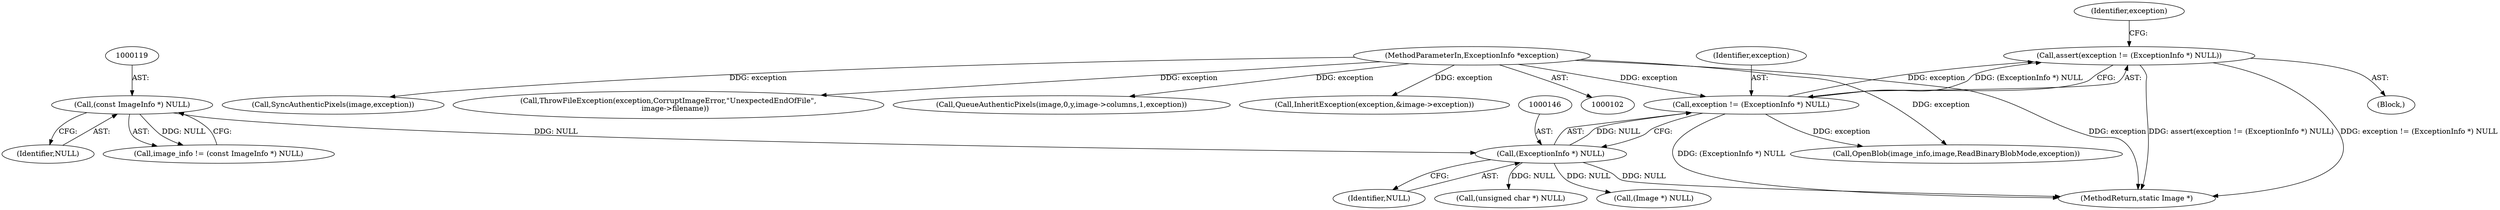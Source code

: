 digraph "0_ImageMagick_f6e9d0d9955e85bdd7540b251cd50d598dacc5e6_24@API" {
"1000142" [label="(Call,assert(exception != (ExceptionInfo *) NULL))"];
"1000143" [label="(Call,exception != (ExceptionInfo *) NULL)"];
"1000104" [label="(MethodParameterIn,ExceptionInfo *exception)"];
"1000145" [label="(Call,(ExceptionInfo *) NULL)"];
"1000118" [label="(Call,(const ImageInfo *) NULL)"];
"1000160" [label="(Call,OpenBlob(image_info,image,ReadBinaryBlobMode,exception))"];
"1000104" [label="(MethodParameterIn,ExceptionInfo *exception)"];
"1000105" [label="(Block,)"];
"1000343" [label="(Call,SyncAuthenticPixels(image,exception))"];
"1000384" [label="(MethodReturn,static Image *)"];
"1000144" [label="(Identifier,exception)"];
"1000145" [label="(Call,(ExceptionInfo *) NULL)"];
"1000151" [label="(Identifier,exception)"];
"1000370" [label="(Call,ThrowFileException(exception,CorruptImageError,\"UnexpectedEndOfFile\",\n      image->filename))"];
"1000147" [label="(Identifier,NULL)"];
"1000142" [label="(Call,assert(exception != (ExceptionInfo *) NULL))"];
"1000120" [label="(Identifier,NULL)"];
"1000233" [label="(Call,(unsigned char *) NULL)"];
"1000143" [label="(Call,exception != (ExceptionInfo *) NULL)"];
"1000282" [label="(Call,QueueAuthenticPixels(image,0,y,image->columns,1,exception))"];
"1000208" [label="(Call,InheritException(exception,&image->exception))"];
"1000116" [label="(Call,image_info != (const ImageInfo *) NULL)"];
"1000175" [label="(Call,(Image *) NULL)"];
"1000118" [label="(Call,(const ImageInfo *) NULL)"];
"1000142" -> "1000105"  [label="AST: "];
"1000142" -> "1000143"  [label="CFG: "];
"1000143" -> "1000142"  [label="AST: "];
"1000151" -> "1000142"  [label="CFG: "];
"1000142" -> "1000384"  [label="DDG: assert(exception != (ExceptionInfo *) NULL)"];
"1000142" -> "1000384"  [label="DDG: exception != (ExceptionInfo *) NULL"];
"1000143" -> "1000142"  [label="DDG: exception"];
"1000143" -> "1000142"  [label="DDG: (ExceptionInfo *) NULL"];
"1000143" -> "1000145"  [label="CFG: "];
"1000144" -> "1000143"  [label="AST: "];
"1000145" -> "1000143"  [label="AST: "];
"1000143" -> "1000384"  [label="DDG: (ExceptionInfo *) NULL"];
"1000104" -> "1000143"  [label="DDG: exception"];
"1000145" -> "1000143"  [label="DDG: NULL"];
"1000143" -> "1000160"  [label="DDG: exception"];
"1000104" -> "1000102"  [label="AST: "];
"1000104" -> "1000384"  [label="DDG: exception"];
"1000104" -> "1000160"  [label="DDG: exception"];
"1000104" -> "1000208"  [label="DDG: exception"];
"1000104" -> "1000282"  [label="DDG: exception"];
"1000104" -> "1000343"  [label="DDG: exception"];
"1000104" -> "1000370"  [label="DDG: exception"];
"1000145" -> "1000147"  [label="CFG: "];
"1000146" -> "1000145"  [label="AST: "];
"1000147" -> "1000145"  [label="AST: "];
"1000145" -> "1000384"  [label="DDG: NULL"];
"1000118" -> "1000145"  [label="DDG: NULL"];
"1000145" -> "1000175"  [label="DDG: NULL"];
"1000145" -> "1000233"  [label="DDG: NULL"];
"1000118" -> "1000116"  [label="AST: "];
"1000118" -> "1000120"  [label="CFG: "];
"1000119" -> "1000118"  [label="AST: "];
"1000120" -> "1000118"  [label="AST: "];
"1000116" -> "1000118"  [label="CFG: "];
"1000118" -> "1000116"  [label="DDG: NULL"];
}
